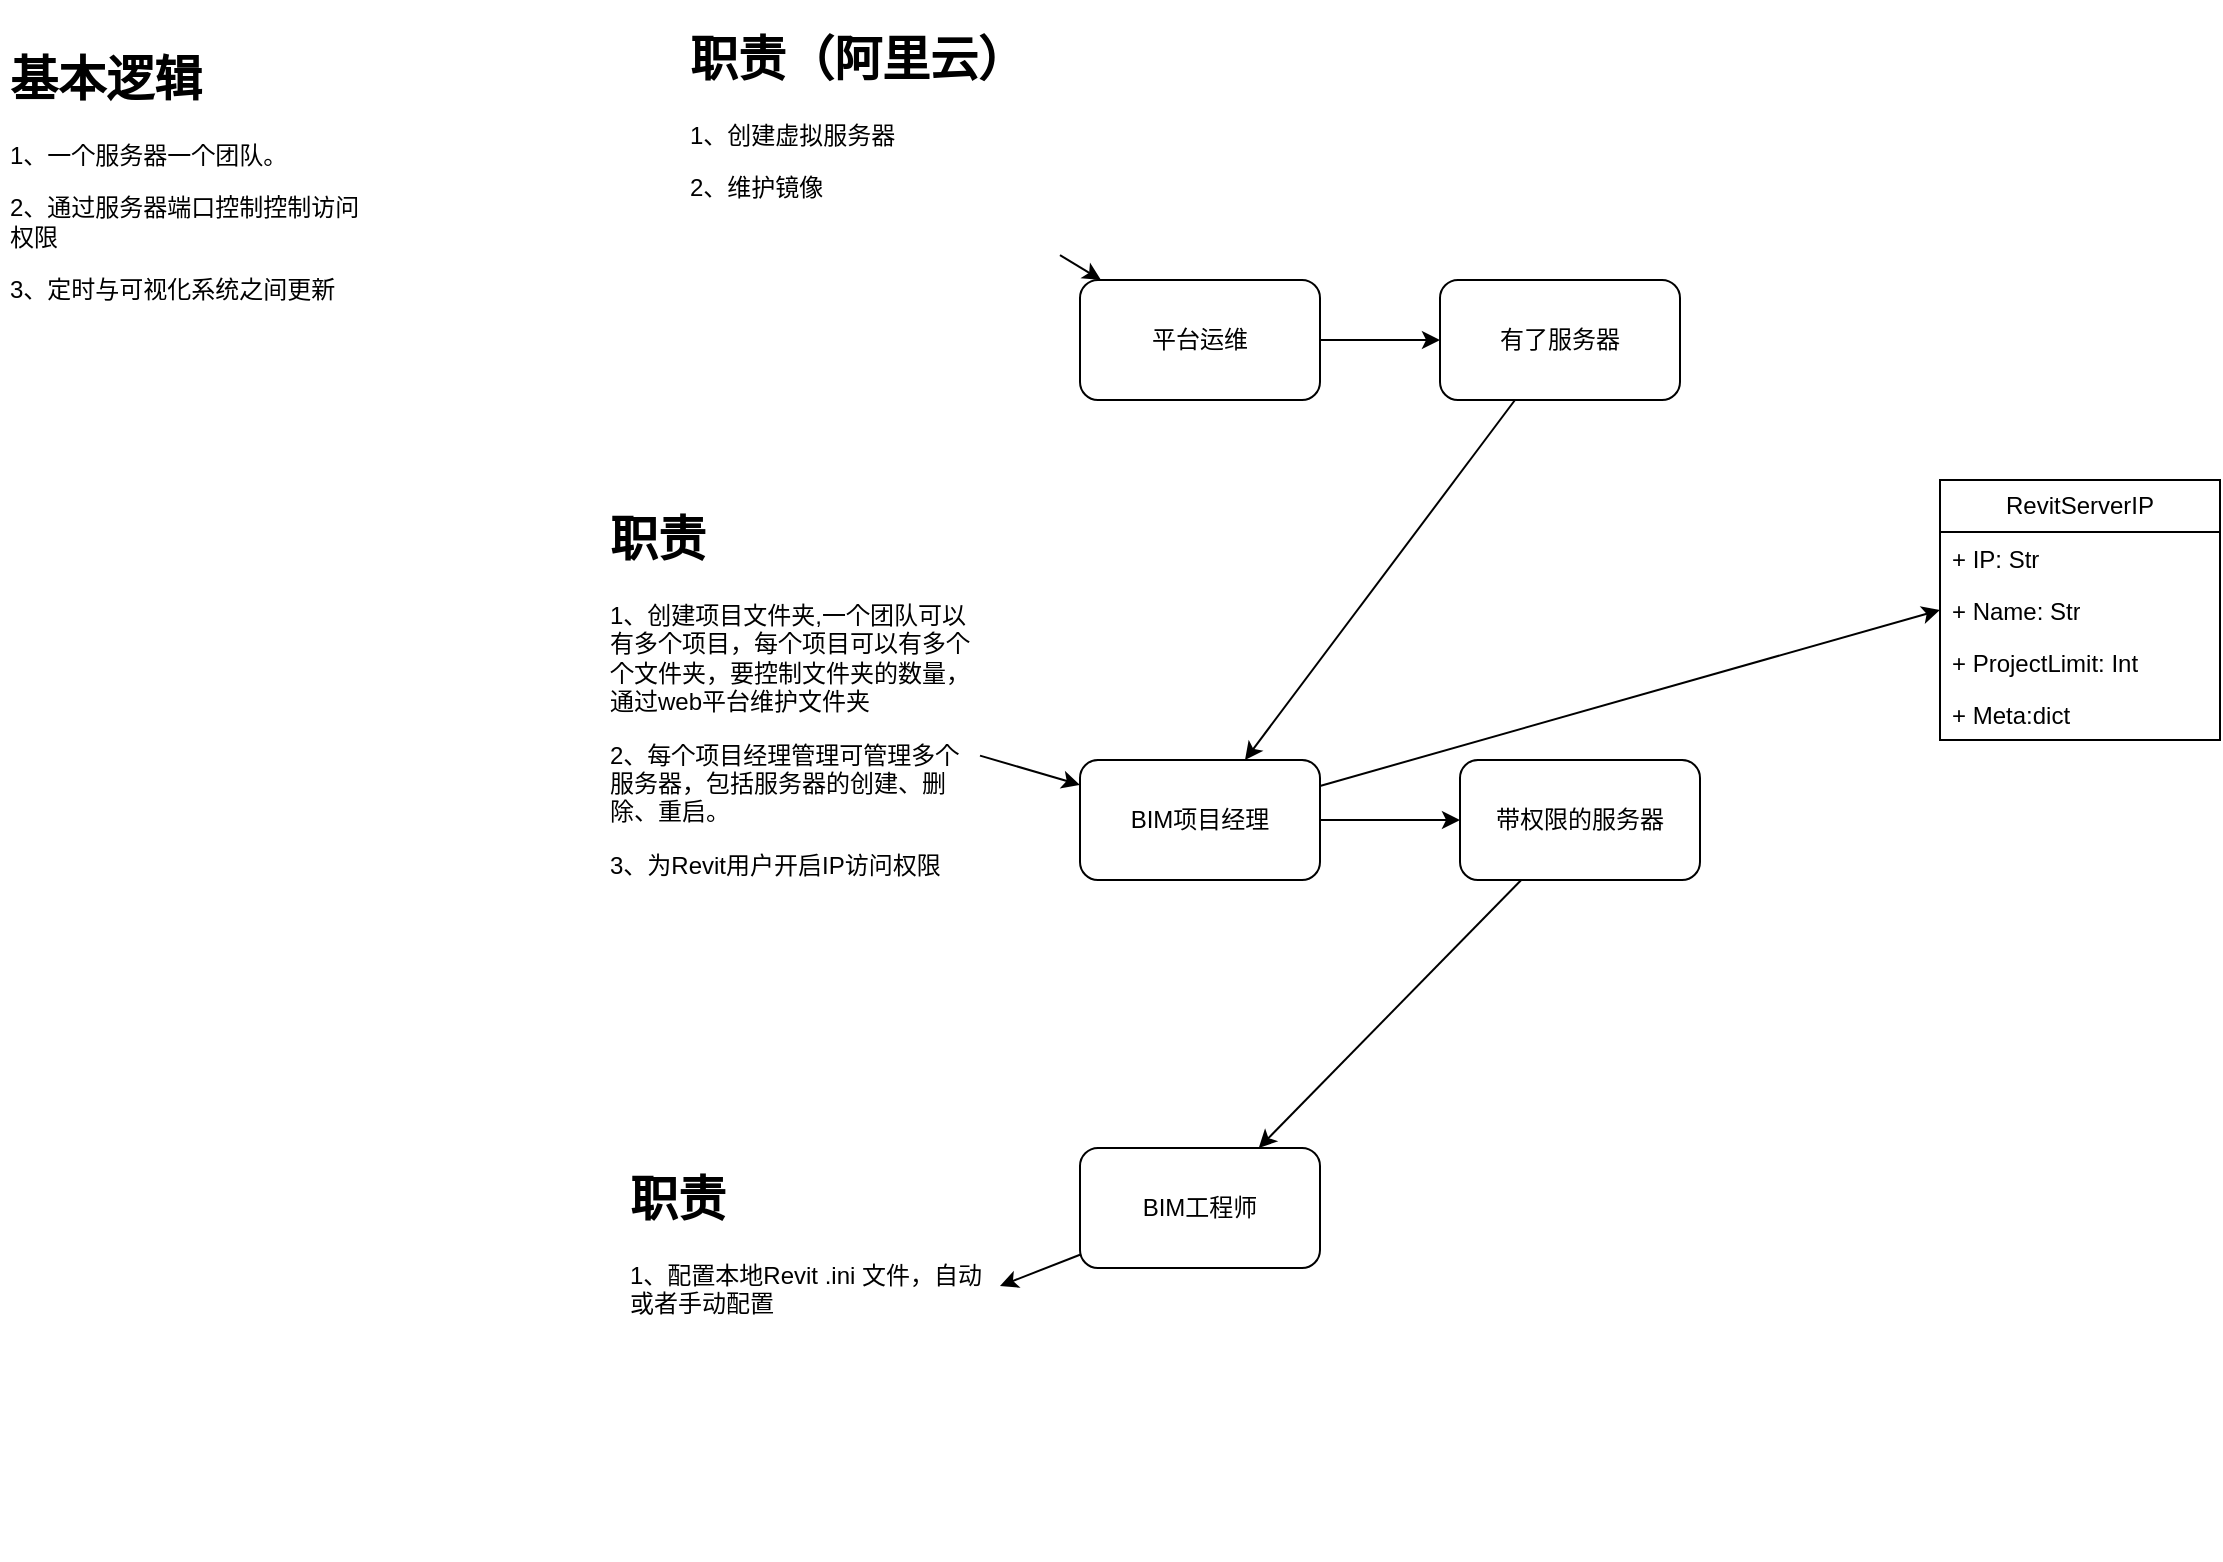 <mxfile version="21.3.2" type="github">
  <diagram name="第 1 页" id="C5rgSx3-8mp9NiyUPTNc">
    <mxGraphModel dx="2025" dy="1352" grid="1" gridSize="10" guides="1" tooltips="1" connect="1" arrows="1" fold="1" page="1" pageScale="1" pageWidth="1169" pageHeight="827" math="0" shadow="0">
      <root>
        <mxCell id="0" />
        <mxCell id="1" parent="0" />
        <mxCell id="Q9i_MkaJGBs9NDlkvjRn-12" style="edgeStyle=orthogonalEdgeStyle;rounded=0;orthogonalLoop=1;jettySize=auto;html=1;" parent="1" source="X5Y5r0WMPsO4QRbYjIiB-1" target="Q9i_MkaJGBs9NDlkvjRn-11" edge="1">
          <mxGeometry relative="1" as="geometry" />
        </mxCell>
        <mxCell id="Ryq_IudqrSGxqpvXv--m-2" style="rounded=0;orthogonalLoop=1;jettySize=auto;html=1;entryX=0;entryY=0.5;entryDx=0;entryDy=0;" edge="1" parent="1" source="X5Y5r0WMPsO4QRbYjIiB-1" target="Ryq_IudqrSGxqpvXv--m-6">
          <mxGeometry relative="1" as="geometry">
            <mxPoint x="520" y="45" as="targetPoint" />
          </mxGeometry>
        </mxCell>
        <mxCell id="X5Y5r0WMPsO4QRbYjIiB-1" value="BIM项目经理" style="rounded=1;whiteSpace=wrap;html=1;" parent="1" vertex="1">
          <mxGeometry x="120" y="160" width="120" height="60" as="geometry" />
        </mxCell>
        <mxCell id="Q9i_MkaJGBs9NDlkvjRn-16" style="rounded=0;orthogonalLoop=1;jettySize=auto;html=1;" parent="1" source="Q9i_MkaJGBs9NDlkvjRn-1" target="Q9i_MkaJGBs9NDlkvjRn-15" edge="1">
          <mxGeometry relative="1" as="geometry" />
        </mxCell>
        <mxCell id="Q9i_MkaJGBs9NDlkvjRn-1" value="BIM工程师" style="rounded=1;whiteSpace=wrap;html=1;" parent="1" vertex="1">
          <mxGeometry x="120" y="354" width="120" height="60" as="geometry" />
        </mxCell>
        <mxCell id="Q9i_MkaJGBs9NDlkvjRn-3" style="rounded=0;orthogonalLoop=1;jettySize=auto;html=1;" parent="1" source="Q9i_MkaJGBs9NDlkvjRn-2" target="X5Y5r0WMPsO4QRbYjIiB-1" edge="1">
          <mxGeometry relative="1" as="geometry" />
        </mxCell>
        <mxCell id="Q9i_MkaJGBs9NDlkvjRn-2" value="&lt;h1&gt;职责&lt;/h1&gt;&lt;p&gt;1、创建项目文件夹,一个团队可以有多个项目，每个项目可以有多个个文件夹，要控制文件夹的数量，通过web平台维护文件夹&lt;/p&gt;&lt;p&gt;2、每个项目经理管理可管理多个服务器，包括服务器的创建、删除、重启。&lt;/p&gt;&lt;p&gt;3、为Revit用户开启IP访问权限&lt;br&gt;&lt;/p&gt;" style="text;html=1;strokeColor=none;fillColor=none;spacing=5;spacingTop=-20;whiteSpace=wrap;overflow=hidden;rounded=0;" parent="1" vertex="1">
          <mxGeometry x="-120" y="30" width="190" height="200" as="geometry" />
        </mxCell>
        <mxCell id="Q9i_MkaJGBs9NDlkvjRn-8" style="edgeStyle=orthogonalEdgeStyle;rounded=0;orthogonalLoop=1;jettySize=auto;html=1;" parent="1" source="Q9i_MkaJGBs9NDlkvjRn-4" target="Q9i_MkaJGBs9NDlkvjRn-7" edge="1">
          <mxGeometry relative="1" as="geometry" />
        </mxCell>
        <mxCell id="Q9i_MkaJGBs9NDlkvjRn-4" value="平台运维" style="rounded=1;whiteSpace=wrap;html=1;" parent="1" vertex="1">
          <mxGeometry x="120" y="-80" width="120" height="60" as="geometry" />
        </mxCell>
        <mxCell id="Q9i_MkaJGBs9NDlkvjRn-6" style="rounded=0;orthogonalLoop=1;jettySize=auto;html=1;" parent="1" source="Q9i_MkaJGBs9NDlkvjRn-5" target="Q9i_MkaJGBs9NDlkvjRn-4" edge="1">
          <mxGeometry relative="1" as="geometry" />
        </mxCell>
        <mxCell id="Q9i_MkaJGBs9NDlkvjRn-5" value="&lt;h1&gt;职责（阿里云）&lt;/h1&gt;&lt;p&gt;1、创建虚拟服务器&lt;/p&gt;&lt;p&gt;2、维护镜像&lt;br&gt;&lt;/p&gt;" style="text;html=1;strokeColor=none;fillColor=none;spacing=5;spacingTop=-20;whiteSpace=wrap;overflow=hidden;rounded=0;" parent="1" vertex="1">
          <mxGeometry x="-80" y="-210" width="190" height="120" as="geometry" />
        </mxCell>
        <mxCell id="Q9i_MkaJGBs9NDlkvjRn-10" style="rounded=0;orthogonalLoop=1;jettySize=auto;html=1;" parent="1" source="Q9i_MkaJGBs9NDlkvjRn-7" target="X5Y5r0WMPsO4QRbYjIiB-1" edge="1">
          <mxGeometry relative="1" as="geometry" />
        </mxCell>
        <mxCell id="Q9i_MkaJGBs9NDlkvjRn-7" value="有了服务器" style="rounded=1;whiteSpace=wrap;html=1;" parent="1" vertex="1">
          <mxGeometry x="300" y="-80" width="120" height="60" as="geometry" />
        </mxCell>
        <mxCell id="Q9i_MkaJGBs9NDlkvjRn-9" value="&lt;h1&gt;基本逻辑&lt;br&gt;&lt;/h1&gt;&lt;p&gt;1、一个服务器一个团队。&lt;/p&gt;&lt;p&gt;2、通过服务器端口控制控制访问权限&lt;/p&gt;&lt;p&gt;3、定时与可视化系统之间更新&lt;br&gt;&lt;/p&gt;&lt;p&gt;&lt;br&gt;&lt;/p&gt;" style="text;html=1;strokeColor=none;fillColor=none;spacing=5;spacingTop=-20;whiteSpace=wrap;overflow=hidden;rounded=0;" parent="1" vertex="1">
          <mxGeometry x="-420" y="-200" width="190" height="150" as="geometry" />
        </mxCell>
        <mxCell id="Q9i_MkaJGBs9NDlkvjRn-13" style="rounded=0;orthogonalLoop=1;jettySize=auto;html=1;" parent="1" source="Q9i_MkaJGBs9NDlkvjRn-11" target="Q9i_MkaJGBs9NDlkvjRn-1" edge="1">
          <mxGeometry relative="1" as="geometry" />
        </mxCell>
        <mxCell id="Q9i_MkaJGBs9NDlkvjRn-11" value="带权限的服务器" style="rounded=1;whiteSpace=wrap;html=1;" parent="1" vertex="1">
          <mxGeometry x="310" y="160" width="120" height="60" as="geometry" />
        </mxCell>
        <mxCell id="Q9i_MkaJGBs9NDlkvjRn-15" value="&lt;h1&gt;职责&lt;/h1&gt;&lt;p&gt;1、配置本地Revit .ini 文件，自动或者手动配置&lt;br&gt;&lt;/p&gt;" style="text;html=1;strokeColor=none;fillColor=none;spacing=5;spacingTop=-20;whiteSpace=wrap;overflow=hidden;rounded=0;" parent="1" vertex="1">
          <mxGeometry x="-110" y="360" width="190" height="200" as="geometry" />
        </mxCell>
        <mxCell id="Ryq_IudqrSGxqpvXv--m-4" value="RevitServerIP" style="swimlane;fontStyle=0;childLayout=stackLayout;horizontal=1;startSize=26;fillColor=none;horizontalStack=0;resizeParent=1;resizeParentMax=0;resizeLast=0;collapsible=1;marginBottom=0;whiteSpace=wrap;html=1;" vertex="1" parent="1">
          <mxGeometry x="550" y="20" width="140" height="130" as="geometry" />
        </mxCell>
        <mxCell id="Ryq_IudqrSGxqpvXv--m-5" value="+ IP: Str" style="text;strokeColor=none;fillColor=none;align=left;verticalAlign=top;spacingLeft=4;spacingRight=4;overflow=hidden;rotatable=0;points=[[0,0.5],[1,0.5]];portConstraint=eastwest;whiteSpace=wrap;html=1;" vertex="1" parent="Ryq_IudqrSGxqpvXv--m-4">
          <mxGeometry y="26" width="140" height="26" as="geometry" />
        </mxCell>
        <mxCell id="Ryq_IudqrSGxqpvXv--m-6" value="+ Name: Str" style="text;strokeColor=none;fillColor=none;align=left;verticalAlign=top;spacingLeft=4;spacingRight=4;overflow=hidden;rotatable=0;points=[[0,0.5],[1,0.5]];portConstraint=eastwest;whiteSpace=wrap;html=1;" vertex="1" parent="Ryq_IudqrSGxqpvXv--m-4">
          <mxGeometry y="52" width="140" height="26" as="geometry" />
        </mxCell>
        <mxCell id="Ryq_IudqrSGxqpvXv--m-7" value="+ ProjectLimit: Int" style="text;strokeColor=none;fillColor=none;align=left;verticalAlign=top;spacingLeft=4;spacingRight=4;overflow=hidden;rotatable=0;points=[[0,0.5],[1,0.5]];portConstraint=eastwest;whiteSpace=wrap;html=1;" vertex="1" parent="Ryq_IudqrSGxqpvXv--m-4">
          <mxGeometry y="78" width="140" height="26" as="geometry" />
        </mxCell>
        <mxCell id="Ryq_IudqrSGxqpvXv--m-8" value="+ Meta:dict" style="text;strokeColor=none;fillColor=none;align=left;verticalAlign=top;spacingLeft=4;spacingRight=4;overflow=hidden;rotatable=0;points=[[0,0.5],[1,0.5]];portConstraint=eastwest;whiteSpace=wrap;html=1;" vertex="1" parent="Ryq_IudqrSGxqpvXv--m-4">
          <mxGeometry y="104" width="140" height="26" as="geometry" />
        </mxCell>
      </root>
    </mxGraphModel>
  </diagram>
</mxfile>
